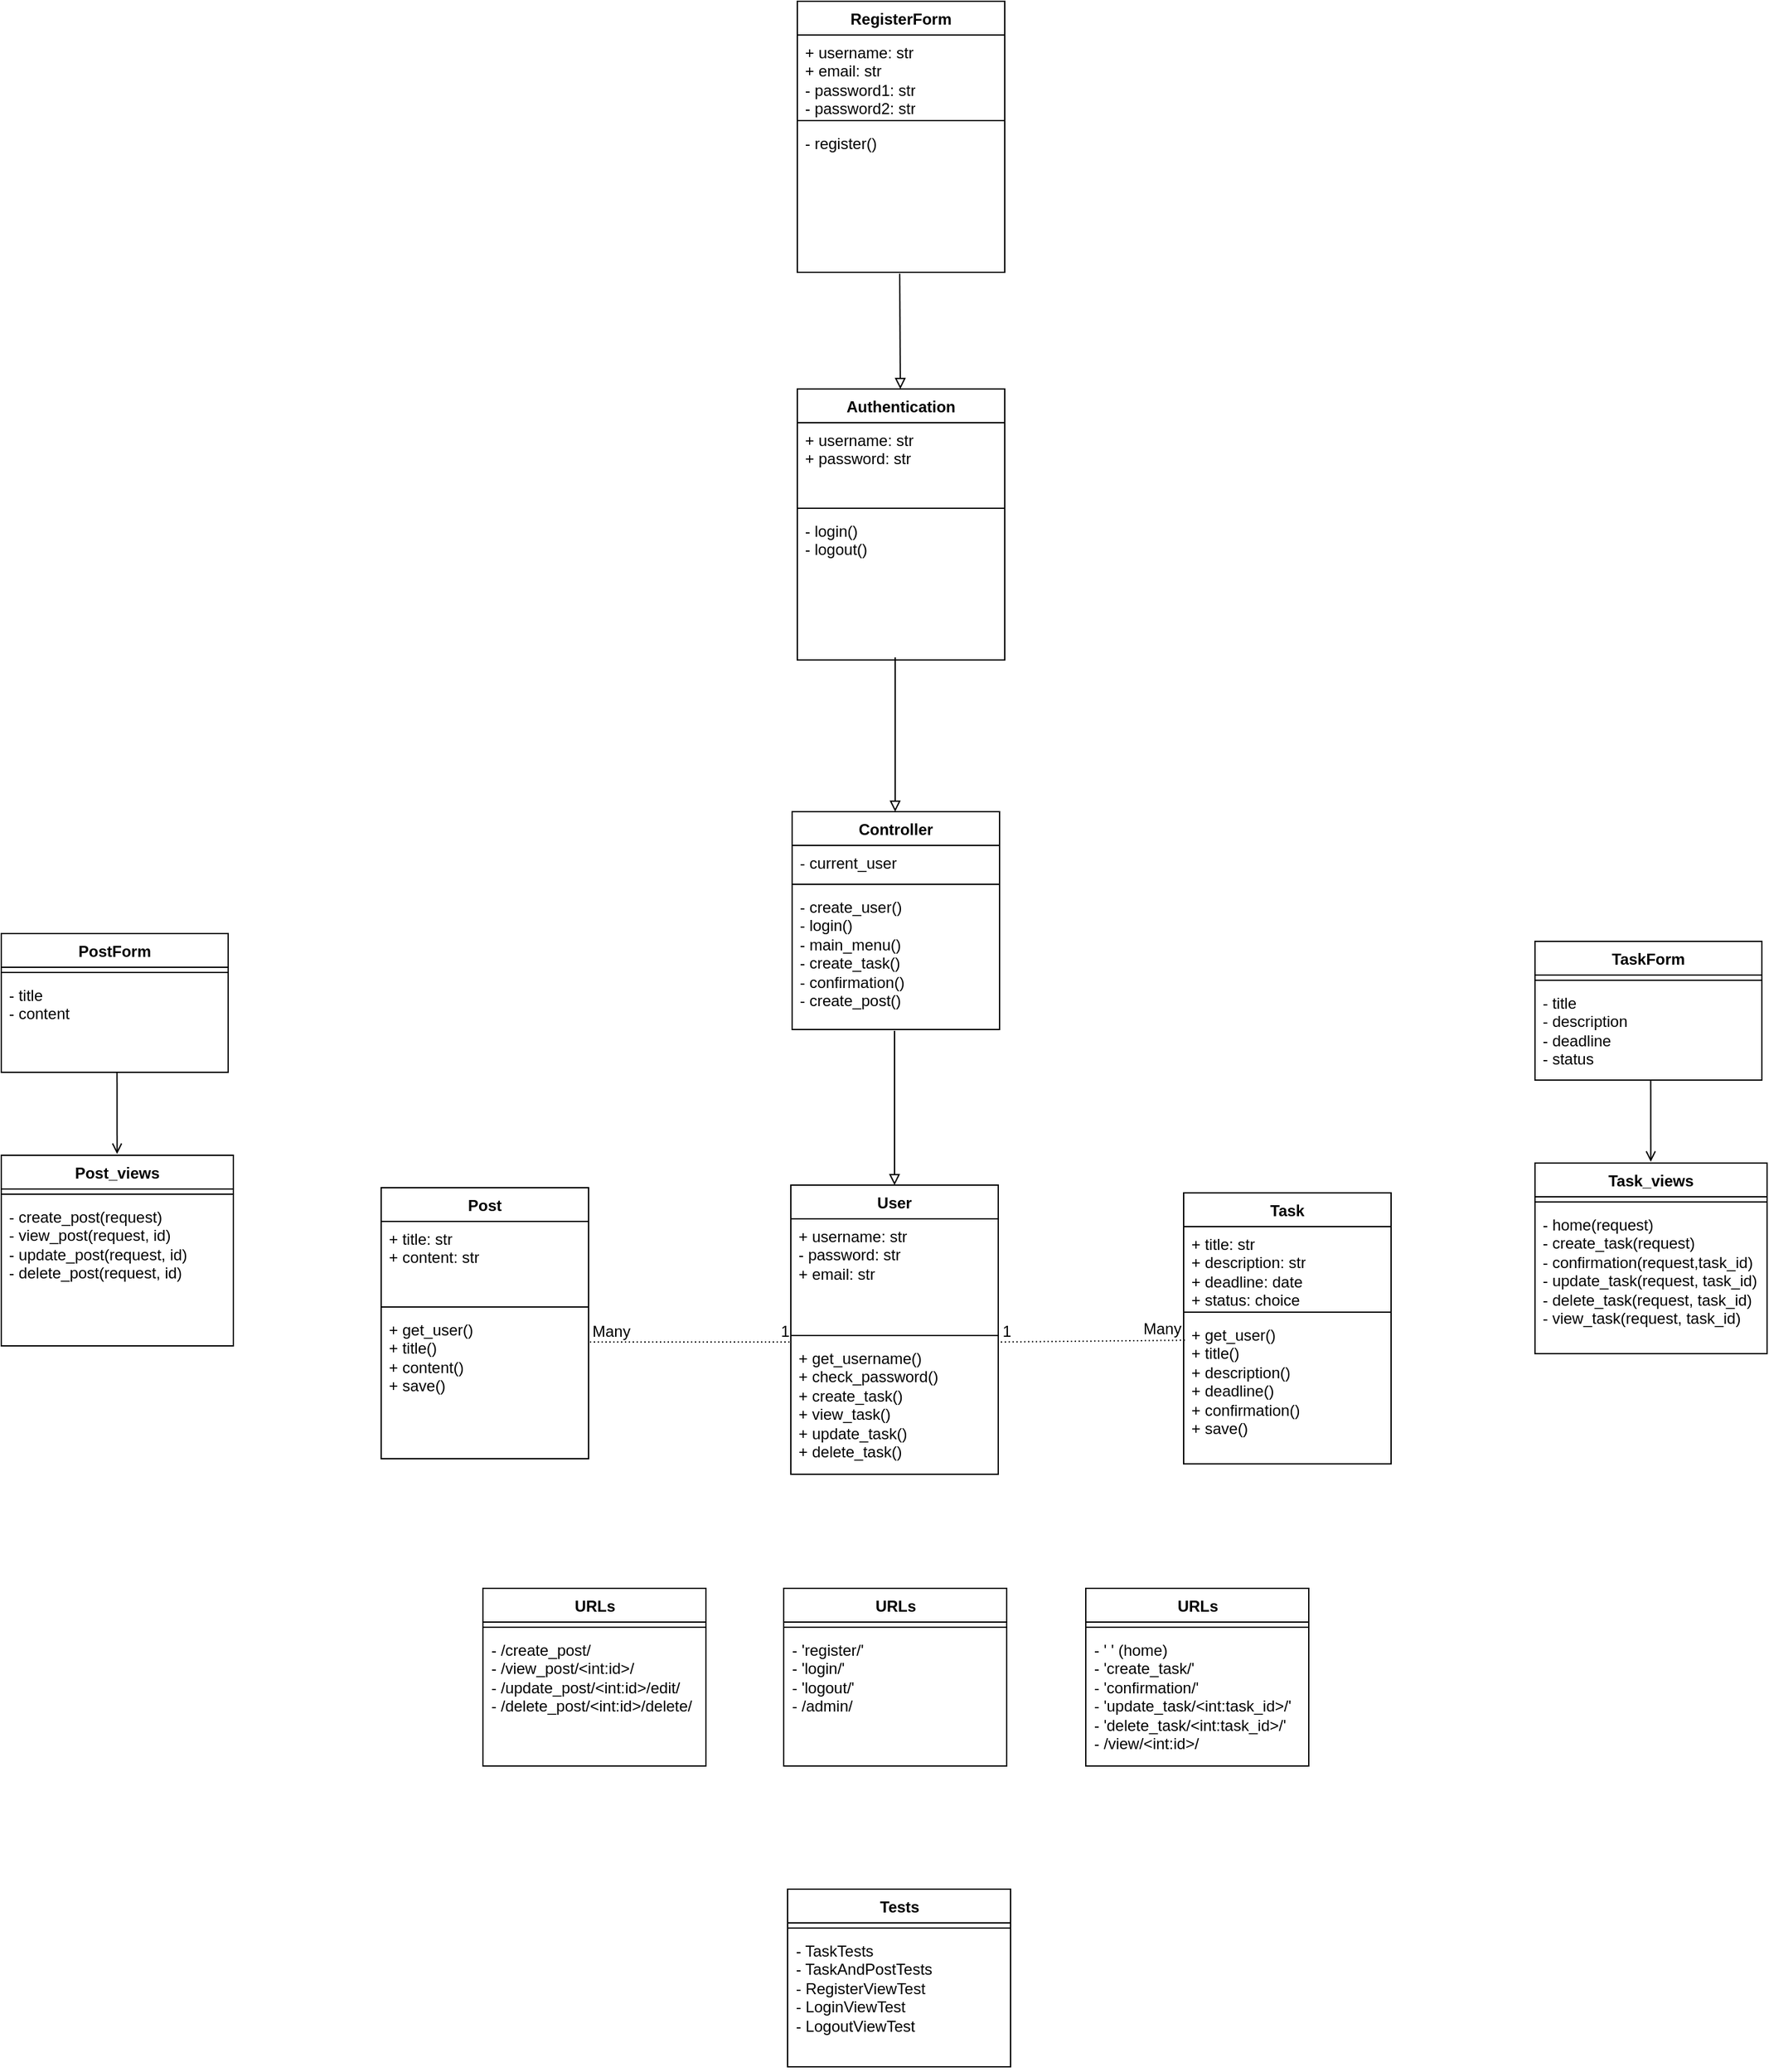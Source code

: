 <mxfile version="24.5.3" type="device">
  <diagram name="Page-1" id="KxFUunisI3KA-j2Cj4el">
    <mxGraphModel dx="2849" dy="1206" grid="0" gridSize="10" guides="1" tooltips="1" connect="1" arrows="1" fold="1" page="0" pageScale="1" pageWidth="850" pageHeight="1100" math="0" shadow="0">
      <root>
        <mxCell id="0" />
        <mxCell id="1" parent="0" />
        <mxCell id="E2yAKOlgApOKbNNjwcf9-5" value="Controller" style="swimlane;fontStyle=1;align=center;verticalAlign=top;childLayout=stackLayout;horizontal=1;startSize=26;horizontalStack=0;resizeParent=1;resizeParentMax=0;resizeLast=0;collapsible=1;marginBottom=0;whiteSpace=wrap;html=1;" parent="1" vertex="1">
          <mxGeometry x="159" y="716" width="160" height="168" as="geometry" />
        </mxCell>
        <mxCell id="E2yAKOlgApOKbNNjwcf9-6" value="- current_user" style="text;strokeColor=none;fillColor=none;align=left;verticalAlign=top;spacingLeft=4;spacingRight=4;overflow=hidden;rotatable=0;points=[[0,0.5],[1,0.5]];portConstraint=eastwest;whiteSpace=wrap;html=1;" parent="E2yAKOlgApOKbNNjwcf9-5" vertex="1">
          <mxGeometry y="26" width="160" height="26" as="geometry" />
        </mxCell>
        <mxCell id="E2yAKOlgApOKbNNjwcf9-7" value="" style="line;strokeWidth=1;fillColor=none;align=left;verticalAlign=middle;spacingTop=-1;spacingLeft=3;spacingRight=3;rotatable=0;labelPosition=right;points=[];portConstraint=eastwest;strokeColor=inherit;" parent="E2yAKOlgApOKbNNjwcf9-5" vertex="1">
          <mxGeometry y="52" width="160" height="8" as="geometry" />
        </mxCell>
        <mxCell id="E2yAKOlgApOKbNNjwcf9-8" value="&lt;div&gt;- create_user()&lt;span style=&quot;background-color: initial;&quot;&gt;&lt;br&gt;&lt;/span&gt;&lt;/div&gt;&lt;div&gt;&lt;span style=&quot;background-color: initial;&quot;&gt;- login()&lt;/span&gt;&lt;br&gt;&lt;/div&gt;&lt;div&gt;- main_menu()&lt;/div&gt;&lt;div&gt;- create_task()&lt;/div&gt;&lt;div&gt;- confirmation()&lt;/div&gt;&lt;div&gt;- create_post()&lt;/div&gt;&lt;div&gt;&lt;br&gt;&lt;/div&gt;" style="text;strokeColor=none;fillColor=none;align=left;verticalAlign=top;spacingLeft=4;spacingRight=4;overflow=hidden;rotatable=0;points=[[0,0.5],[1,0.5]];portConstraint=eastwest;whiteSpace=wrap;html=1;" parent="E2yAKOlgApOKbNNjwcf9-5" vertex="1">
          <mxGeometry y="60" width="160" height="108" as="geometry" />
        </mxCell>
        <mxCell id="E2yAKOlgApOKbNNjwcf9-13" value="User" style="swimlane;fontStyle=1;align=center;verticalAlign=top;childLayout=stackLayout;horizontal=1;startSize=26;horizontalStack=0;resizeParent=1;resizeParentMax=0;resizeLast=0;collapsible=1;marginBottom=0;whiteSpace=wrap;html=1;" parent="1" vertex="1">
          <mxGeometry x="158" y="1004" width="160" height="223" as="geometry" />
        </mxCell>
        <mxCell id="E2yAKOlgApOKbNNjwcf9-14" value="&lt;div&gt;+ username: str&lt;/div&gt;&lt;div&gt;- password: str&lt;/div&gt;&lt;div&gt;+ email: str &lt;/div&gt;&lt;div&gt;&lt;br&gt;&lt;/div&gt;" style="text;strokeColor=none;fillColor=none;align=left;verticalAlign=top;spacingLeft=4;spacingRight=4;overflow=hidden;rotatable=0;points=[[0,0.5],[1,0.5]];portConstraint=eastwest;whiteSpace=wrap;html=1;" parent="E2yAKOlgApOKbNNjwcf9-13" vertex="1">
          <mxGeometry y="26" width="160" height="86" as="geometry" />
        </mxCell>
        <mxCell id="E2yAKOlgApOKbNNjwcf9-15" value="" style="line;strokeWidth=1;fillColor=none;align=left;verticalAlign=middle;spacingTop=-1;spacingLeft=3;spacingRight=3;rotatable=0;labelPosition=right;points=[];portConstraint=eastwest;strokeColor=inherit;" parent="E2yAKOlgApOKbNNjwcf9-13" vertex="1">
          <mxGeometry y="112" width="160" height="8" as="geometry" />
        </mxCell>
        <mxCell id="E2yAKOlgApOKbNNjwcf9-16" value="&lt;div&gt;+ get_username()&lt;/div&gt;&lt;div&gt;&lt;span style=&quot;background-color: initial;&quot;&gt;+ check_password()&lt;/span&gt;&lt;br&gt;&lt;/div&gt;&lt;div&gt;&lt;span style=&quot;background-color: initial;&quot;&gt;+ create_task()&lt;/span&gt;&lt;br&gt;&lt;/div&gt;&lt;div&gt;+ view_task()&lt;/div&gt;&lt;div&gt;&lt;div&gt;&lt;span style=&quot;background-color: initial;&quot;&gt;+ update_task()&lt;/span&gt;&lt;br&gt;&lt;/div&gt;&lt;div&gt;+ delete_task()&lt;br&gt;&lt;/div&gt;&lt;/div&gt;" style="text;strokeColor=none;fillColor=none;align=left;verticalAlign=top;spacingLeft=4;spacingRight=4;overflow=hidden;rotatable=0;points=[[0,0.5],[1,0.5]];portConstraint=eastwest;whiteSpace=wrap;html=1;" parent="E2yAKOlgApOKbNNjwcf9-13" vertex="1">
          <mxGeometry y="120" width="160" height="103" as="geometry" />
        </mxCell>
        <mxCell id="E2yAKOlgApOKbNNjwcf9-21" value="Task" style="swimlane;fontStyle=1;align=center;verticalAlign=top;childLayout=stackLayout;horizontal=1;startSize=26;horizontalStack=0;resizeParent=1;resizeParentMax=0;resizeLast=0;collapsible=1;marginBottom=0;whiteSpace=wrap;html=1;" parent="1" vertex="1">
          <mxGeometry x="461" y="1010" width="160" height="209" as="geometry" />
        </mxCell>
        <mxCell id="E2yAKOlgApOKbNNjwcf9-22" value="&lt;div&gt;+ title: str&lt;/div&gt;&lt;div&gt;+ description: str&lt;/div&gt;&lt;div&gt;+ deadline: date&lt;br&gt;&lt;/div&gt;&lt;div&gt;+ status: choice&lt;br&gt;&lt;/div&gt;&lt;div&gt;&lt;br&gt;&lt;/div&gt;" style="text;strokeColor=none;fillColor=none;align=left;verticalAlign=top;spacingLeft=4;spacingRight=4;overflow=hidden;rotatable=0;points=[[0,0.5],[1,0.5]];portConstraint=eastwest;whiteSpace=wrap;html=1;" parent="E2yAKOlgApOKbNNjwcf9-21" vertex="1">
          <mxGeometry y="26" width="160" height="62" as="geometry" />
        </mxCell>
        <mxCell id="E2yAKOlgApOKbNNjwcf9-23" value="" style="line;strokeWidth=1;fillColor=none;align=left;verticalAlign=middle;spacingTop=-1;spacingLeft=3;spacingRight=3;rotatable=0;labelPosition=right;points=[];portConstraint=eastwest;strokeColor=inherit;" parent="E2yAKOlgApOKbNNjwcf9-21" vertex="1">
          <mxGeometry y="88" width="160" height="8" as="geometry" />
        </mxCell>
        <mxCell id="E2yAKOlgApOKbNNjwcf9-24" value="&lt;div&gt;&lt;div&gt;+ get_user()&lt;br&gt;&lt;/div&gt;&lt;div&gt;+ title()&lt;/div&gt;&lt;div&gt;+ description()&lt;/div&gt;&lt;div&gt;+ deadline()&lt;br&gt;&lt;/div&gt;&lt;div&gt;+ confirmation()&lt;br&gt;&lt;/div&gt;&lt;div&gt;&lt;span style=&quot;background-color: initial;&quot;&gt;+ save()&lt;/span&gt;&lt;br&gt;&lt;/div&gt;&lt;/div&gt;&lt;div&gt;&lt;br&gt;&lt;/div&gt;" style="text;strokeColor=none;fillColor=none;align=left;verticalAlign=top;spacingLeft=4;spacingRight=4;overflow=hidden;rotatable=0;points=[[0,0.5],[1,0.5]];portConstraint=eastwest;whiteSpace=wrap;html=1;" parent="E2yAKOlgApOKbNNjwcf9-21" vertex="1">
          <mxGeometry y="96" width="160" height="113" as="geometry" />
        </mxCell>
        <mxCell id="E2yAKOlgApOKbNNjwcf9-27" value="" style="endArrow=block;html=1;rounded=0;exitX=0.5;exitY=1;exitDx=0;exitDy=0;entryX=0.5;entryY=0;entryDx=0;entryDy=0;endFill=0;" parent="1" target="E2yAKOlgApOKbNNjwcf9-13" edge="1">
          <mxGeometry width="50" height="50" relative="1" as="geometry">
            <mxPoint x="238" y="885" as="sourcePoint" />
            <mxPoint x="64" y="973" as="targetPoint" />
          </mxGeometry>
        </mxCell>
        <mxCell id="M_4z1xcWnrcrxI7wYILl-14" value="" style="endArrow=none;html=1;rounded=0;dashed=1;dashPattern=1 2;exitX=0.006;exitY=0.156;exitDx=0;exitDy=0;exitPerimeter=0;" parent="1" source="E2yAKOlgApOKbNNjwcf9-24" edge="1">
          <mxGeometry relative="1" as="geometry">
            <mxPoint x="453" y="1125" as="sourcePoint" />
            <mxPoint x="319" y="1125" as="targetPoint" />
          </mxGeometry>
        </mxCell>
        <mxCell id="M_4z1xcWnrcrxI7wYILl-15" value="Many" style="resizable=0;html=1;whiteSpace=wrap;align=left;verticalAlign=bottom;" parent="M_4z1xcWnrcrxI7wYILl-14" connectable="0" vertex="1">
          <mxGeometry x="-1" relative="1" as="geometry">
            <mxPoint x="-34" as="offset" />
          </mxGeometry>
        </mxCell>
        <mxCell id="M_4z1xcWnrcrxI7wYILl-16" value="1" style="resizable=0;html=1;whiteSpace=wrap;align=right;verticalAlign=bottom;" parent="M_4z1xcWnrcrxI7wYILl-14" connectable="0" vertex="1">
          <mxGeometry x="1" relative="1" as="geometry">
            <mxPoint x="11" as="offset" />
          </mxGeometry>
        </mxCell>
        <mxCell id="ikzWXzJROYv2MbAgpShI-2" value="TaskForm" style="swimlane;fontStyle=1;align=center;verticalAlign=top;childLayout=stackLayout;horizontal=1;startSize=26;horizontalStack=0;resizeParent=1;resizeParentMax=0;resizeLast=0;collapsible=1;marginBottom=0;whiteSpace=wrap;html=1;" parent="1" vertex="1">
          <mxGeometry x="732" y="816" width="175" height="107" as="geometry" />
        </mxCell>
        <mxCell id="ikzWXzJROYv2MbAgpShI-3" value="" style="line;strokeWidth=1;fillColor=none;align=left;verticalAlign=middle;spacingTop=-1;spacingLeft=3;spacingRight=3;rotatable=0;labelPosition=right;points=[];portConstraint=eastwest;strokeColor=inherit;" parent="ikzWXzJROYv2MbAgpShI-2" vertex="1">
          <mxGeometry y="26" width="175" height="8" as="geometry" />
        </mxCell>
        <mxCell id="ikzWXzJROYv2MbAgpShI-4" value="&lt;div&gt;&lt;span class=&quot;hljs-operator&quot;&gt;-&lt;/span&gt; title&lt;/div&gt;&lt;div&gt;&lt;span class=&quot;hljs-operator&quot;&gt;-&lt;/span&gt; description&amp;nbsp;&lt;/div&gt;&lt;div&gt;&lt;span class=&quot;hljs-operator&quot;&gt;-&lt;/span&gt; deadline&amp;nbsp;&lt;/div&gt;&lt;div&gt;&lt;span class=&quot;hljs-operator&quot;&gt;-&lt;/span&gt; status&amp;nbsp; &amp;nbsp;&lt;br&gt;&lt;/div&gt;" style="text;strokeColor=none;fillColor=none;align=left;verticalAlign=top;spacingLeft=4;spacingRight=4;overflow=hidden;rotatable=0;points=[[0,0.5],[1,0.5]];portConstraint=eastwest;whiteSpace=wrap;html=1;" parent="ikzWXzJROYv2MbAgpShI-2" vertex="1">
          <mxGeometry y="34" width="175" height="73" as="geometry" />
        </mxCell>
        <mxCell id="ikzWXzJROYv2MbAgpShI-5" value="URLs" style="swimlane;fontStyle=1;align=center;verticalAlign=top;childLayout=stackLayout;horizontal=1;startSize=26;horizontalStack=0;resizeParent=1;resizeParentMax=0;resizeLast=0;collapsible=1;marginBottom=0;whiteSpace=wrap;html=1;" parent="1" vertex="1">
          <mxGeometry x="385.5" y="1315" width="172" height="137" as="geometry" />
        </mxCell>
        <mxCell id="ikzWXzJROYv2MbAgpShI-6" value="" style="line;strokeWidth=1;fillColor=none;align=left;verticalAlign=middle;spacingTop=-1;spacingLeft=3;spacingRight=3;rotatable=0;labelPosition=right;points=[];portConstraint=eastwest;strokeColor=inherit;" parent="ikzWXzJROYv2MbAgpShI-5" vertex="1">
          <mxGeometry y="26" width="172" height="8" as="geometry" />
        </mxCell>
        <mxCell id="ikzWXzJROYv2MbAgpShI-7" value="&lt;div&gt;- &#39; &#39; (home)&lt;br&gt;&lt;/div&gt;&lt;div&gt;&lt;span style=&quot;background-color: initial;&quot;&gt;- &#39;create_task/&#39;&lt;/span&gt;&lt;br&gt;&lt;/div&gt;&lt;div&gt;- &#39;confirmation/&#39;&lt;span style=&quot;background-color: initial;&quot;&gt;&lt;br&gt;&lt;/span&gt;&lt;/div&gt;&lt;div&gt;- &#39;update_task/&amp;lt;int:task_id&amp;gt;/&#39;&lt;br&gt;&lt;/div&gt;&lt;div&gt;- &#39;delete_task/&amp;lt;int:task_id&amp;gt;/&#39;&lt;/div&gt;&lt;div&gt;&lt;span style=&quot;background-color: initial;&quot; class=&quot;hljs-operator&quot;&gt;-&lt;/span&gt;&lt;span style=&quot;background-color: initial;&quot;&gt; &lt;/span&gt;&lt;span style=&quot;background-color: initial;&quot; class=&quot;hljs-operator&quot;&gt;/&lt;/span&gt;&lt;span style=&quot;background-color: initial;&quot; class=&quot;hljs-keyword&quot;&gt;view&lt;/span&gt;&lt;span style=&quot;background-color: initial;&quot; class=&quot;hljs-operator&quot;&gt;/&lt;/span&gt;&lt;span style=&quot;background-color: initial;&quot; class=&quot;hljs-operator&quot;&gt;&amp;lt;&lt;/span&gt;&lt;span style=&quot;background-color: initial;&quot; class=&quot;hljs-type&quot;&gt;int&lt;/span&gt;&lt;span style=&quot;background-color: initial;&quot;&gt;:id&lt;/span&gt;&lt;span style=&quot;background-color: initial;&quot; class=&quot;hljs-operator&quot;&gt;&amp;gt;&lt;/span&gt;&lt;span style=&quot;background-color: initial;&quot; class=&quot;hljs-operator&quot;&gt;/&lt;/span&gt;&amp;nbsp;&lt;br&gt;&lt;/div&gt;&lt;div&gt;&lt;br&gt;&lt;/div&gt;" style="text;strokeColor=none;fillColor=none;align=left;verticalAlign=top;spacingLeft=4;spacingRight=4;overflow=hidden;rotatable=0;points=[[0,0.5],[1,0.5]];portConstraint=eastwest;whiteSpace=wrap;html=1;" parent="ikzWXzJROYv2MbAgpShI-5" vertex="1">
          <mxGeometry y="34" width="172" height="103" as="geometry" />
        </mxCell>
        <mxCell id="ikzWXzJROYv2MbAgpShI-8" value="URLs" style="swimlane;fontStyle=1;align=center;verticalAlign=top;childLayout=stackLayout;horizontal=1;startSize=26;horizontalStack=0;resizeParent=1;resizeParentMax=0;resizeLast=0;collapsible=1;marginBottom=0;whiteSpace=wrap;html=1;" parent="1" vertex="1">
          <mxGeometry x="-79.5" y="1315" width="172" height="137" as="geometry" />
        </mxCell>
        <mxCell id="ikzWXzJROYv2MbAgpShI-9" value="" style="line;strokeWidth=1;fillColor=none;align=left;verticalAlign=middle;spacingTop=-1;spacingLeft=3;spacingRight=3;rotatable=0;labelPosition=right;points=[];portConstraint=eastwest;strokeColor=inherit;" parent="ikzWXzJROYv2MbAgpShI-8" vertex="1">
          <mxGeometry y="26" width="172" height="8" as="geometry" />
        </mxCell>
        <mxCell id="ikzWXzJROYv2MbAgpShI-10" value="&lt;span class=&quot;hljs-operator&quot;&gt;-&lt;/span&gt; &lt;span class=&quot;hljs-operator&quot;&gt;/&lt;/span&gt;create_post&lt;span class=&quot;hljs-operator&quot;&gt;/&lt;/span&gt;&lt;div&gt;&lt;span class=&quot;hljs-operator&quot;&gt;-&lt;/span&gt; &lt;span class=&quot;hljs-operator&quot;&gt;/&lt;/span&gt;view_post&lt;span class=&quot;hljs-operator&quot;&gt;/&lt;/span&gt;&lt;span class=&quot;hljs-operator&quot;&gt;&amp;lt;&lt;/span&gt;&lt;span class=&quot;hljs-type&quot;&gt;int&lt;/span&gt;:id&lt;span class=&quot;hljs-operator&quot;&gt;&amp;gt;&lt;/span&gt;&lt;span class=&quot;hljs-operator&quot;&gt;/&lt;/span&gt;&lt;/div&gt;&lt;div&gt;&lt;span class=&quot;hljs-operator&quot;&gt;-&lt;/span&gt; &lt;span class=&quot;hljs-operator&quot;&gt;/&lt;/span&gt;update_post&lt;span class=&quot;hljs-operator&quot;&gt;/&lt;/span&gt;&lt;span class=&quot;hljs-operator&quot;&gt;&amp;lt;&lt;/span&gt;&lt;span class=&quot;hljs-type&quot;&gt;int&lt;/span&gt;:id&lt;span class=&quot;hljs-operator&quot;&gt;&amp;gt;&lt;/span&gt;&lt;span class=&quot;hljs-operator&quot;&gt;/&lt;/span&gt;edit&lt;span class=&quot;hljs-operator&quot;&gt;/&lt;/span&gt;&lt;/div&gt;&lt;div&gt;&lt;span class=&quot;hljs-operator&quot;&gt;-&lt;/span&gt; &lt;span class=&quot;hljs-operator&quot;&gt;/&lt;/span&gt;delete_post&lt;span class=&quot;hljs-operator&quot;&gt;/&lt;/span&gt;&lt;span class=&quot;hljs-operator&quot;&gt;&amp;lt;&lt;/span&gt;&lt;span class=&quot;hljs-type&quot;&gt;int&lt;/span&gt;:id&lt;span class=&quot;hljs-operator&quot;&gt;&amp;gt;&lt;/span&gt;&lt;span class=&quot;hljs-operator&quot;&gt;/&lt;/span&gt;&lt;span class=&quot;hljs-keyword&quot;&gt;delete&lt;/span&gt;&lt;span class=&quot;hljs-operator&quot;&gt;/&lt;/span&gt;&lt;br&gt;&lt;/div&gt;" style="text;strokeColor=none;fillColor=none;align=left;verticalAlign=top;spacingLeft=4;spacingRight=4;overflow=hidden;rotatable=0;points=[[0,0.5],[1,0.5]];portConstraint=eastwest;whiteSpace=wrap;html=1;" parent="ikzWXzJROYv2MbAgpShI-8" vertex="1">
          <mxGeometry y="34" width="172" height="103" as="geometry" />
        </mxCell>
        <mxCell id="ikzWXzJROYv2MbAgpShI-21" value="Authentication" style="swimlane;fontStyle=1;align=center;verticalAlign=top;childLayout=stackLayout;horizontal=1;startSize=26;horizontalStack=0;resizeParent=1;resizeParentMax=0;resizeLast=0;collapsible=1;marginBottom=0;whiteSpace=wrap;html=1;" parent="1" vertex="1">
          <mxGeometry x="163.0" y="390" width="160" height="209" as="geometry" />
        </mxCell>
        <mxCell id="ikzWXzJROYv2MbAgpShI-22" value="&lt;div&gt;+ username: str&lt;/div&gt;&lt;div&gt;&lt;span style=&quot;background-color: initial;&quot;&gt;+ password: str&lt;/span&gt;&lt;br&gt;&lt;/div&gt;&lt;div&gt;&lt;br&gt;&lt;/div&gt;&lt;div&gt;&lt;br&gt;&lt;/div&gt;" style="text;strokeColor=none;fillColor=none;align=left;verticalAlign=top;spacingLeft=4;spacingRight=4;overflow=hidden;rotatable=0;points=[[0,0.5],[1,0.5]];portConstraint=eastwest;whiteSpace=wrap;html=1;" parent="ikzWXzJROYv2MbAgpShI-21" vertex="1">
          <mxGeometry y="26" width="160" height="62" as="geometry" />
        </mxCell>
        <mxCell id="ikzWXzJROYv2MbAgpShI-23" value="" style="line;strokeWidth=1;fillColor=none;align=left;verticalAlign=middle;spacingTop=-1;spacingLeft=3;spacingRight=3;rotatable=0;labelPosition=right;points=[];portConstraint=eastwest;strokeColor=inherit;" parent="ikzWXzJROYv2MbAgpShI-21" vertex="1">
          <mxGeometry y="88" width="160" height="8" as="geometry" />
        </mxCell>
        <mxCell id="ikzWXzJROYv2MbAgpShI-24" value="&lt;div&gt;&lt;div&gt;- login()&lt;br&gt;&lt;/div&gt;&lt;/div&gt;&lt;div&gt;- logout()&lt;/div&gt;&lt;div&gt;&lt;br&gt;&lt;/div&gt;" style="text;strokeColor=none;fillColor=none;align=left;verticalAlign=top;spacingLeft=4;spacingRight=4;overflow=hidden;rotatable=0;points=[[0,0.5],[1,0.5]];portConstraint=eastwest;whiteSpace=wrap;html=1;" parent="ikzWXzJROYv2MbAgpShI-21" vertex="1">
          <mxGeometry y="96" width="160" height="113" as="geometry" />
        </mxCell>
        <mxCell id="PPIUtVPLkvScaBUslXsK-1" value="Post" style="swimlane;fontStyle=1;align=center;verticalAlign=top;childLayout=stackLayout;horizontal=1;startSize=26;horizontalStack=0;resizeParent=1;resizeParentMax=0;resizeLast=0;collapsible=1;marginBottom=0;whiteSpace=wrap;html=1;" parent="1" vertex="1">
          <mxGeometry x="-158" y="1006" width="160" height="209" as="geometry" />
        </mxCell>
        <mxCell id="PPIUtVPLkvScaBUslXsK-2" value="&lt;div&gt;+ title: str&lt;/div&gt;&lt;div&gt;+ content: str&lt;/div&gt;&lt;div&gt;&lt;br&gt;&lt;/div&gt;" style="text;strokeColor=none;fillColor=none;align=left;verticalAlign=top;spacingLeft=4;spacingRight=4;overflow=hidden;rotatable=0;points=[[0,0.5],[1,0.5]];portConstraint=eastwest;whiteSpace=wrap;html=1;" parent="PPIUtVPLkvScaBUslXsK-1" vertex="1">
          <mxGeometry y="26" width="160" height="62" as="geometry" />
        </mxCell>
        <mxCell id="PPIUtVPLkvScaBUslXsK-3" value="" style="line;strokeWidth=1;fillColor=none;align=left;verticalAlign=middle;spacingTop=-1;spacingLeft=3;spacingRight=3;rotatable=0;labelPosition=right;points=[];portConstraint=eastwest;strokeColor=inherit;" parent="PPIUtVPLkvScaBUslXsK-1" vertex="1">
          <mxGeometry y="88" width="160" height="8" as="geometry" />
        </mxCell>
        <mxCell id="PPIUtVPLkvScaBUslXsK-4" value="&lt;div&gt;+ get_user()&lt;/div&gt;&lt;div&gt;+ title()&lt;/div&gt;&lt;div&gt;&lt;span style=&quot;background-color: initial;&quot;&gt;+ content()&lt;/span&gt;&lt;br&gt;&lt;/div&gt;&lt;div&gt;&lt;span style=&quot;background-color: initial;&quot;&gt;+ save()&lt;/span&gt;&lt;br&gt;&lt;/div&gt;&lt;div&gt;&lt;br&gt;&lt;/div&gt;" style="text;strokeColor=none;fillColor=none;align=left;verticalAlign=top;spacingLeft=4;spacingRight=4;overflow=hidden;rotatable=0;points=[[0,0.5],[1,0.5]];portConstraint=eastwest;whiteSpace=wrap;html=1;" parent="PPIUtVPLkvScaBUslXsK-1" vertex="1">
          <mxGeometry y="96" width="160" height="113" as="geometry" />
        </mxCell>
        <mxCell id="PPIUtVPLkvScaBUslXsK-5" value="" style="endArrow=none;html=1;rounded=0;dashed=1;dashPattern=1 2;" parent="1" edge="1">
          <mxGeometry relative="1" as="geometry">
            <mxPoint x="3" y="1125" as="sourcePoint" />
            <mxPoint x="158" y="1125" as="targetPoint" />
          </mxGeometry>
        </mxCell>
        <mxCell id="PPIUtVPLkvScaBUslXsK-6" value="Many" style="resizable=0;html=1;whiteSpace=wrap;align=left;verticalAlign=bottom;" parent="PPIUtVPLkvScaBUslXsK-5" connectable="0" vertex="1">
          <mxGeometry x="-1" relative="1" as="geometry" />
        </mxCell>
        <mxCell id="PPIUtVPLkvScaBUslXsK-7" value="1" style="resizable=0;html=1;whiteSpace=wrap;align=right;verticalAlign=bottom;" parent="PPIUtVPLkvScaBUslXsK-5" connectable="0" vertex="1">
          <mxGeometry x="1" relative="1" as="geometry" />
        </mxCell>
        <mxCell id="PPIUtVPLkvScaBUslXsK-18" value="Task_views" style="swimlane;fontStyle=1;align=center;verticalAlign=top;childLayout=stackLayout;horizontal=1;startSize=26;horizontalStack=0;resizeParent=1;resizeParentMax=0;resizeLast=0;collapsible=1;marginBottom=0;whiteSpace=wrap;html=1;" parent="1" vertex="1">
          <mxGeometry x="732" y="987" width="179" height="147" as="geometry" />
        </mxCell>
        <mxCell id="PPIUtVPLkvScaBUslXsK-19" value="" style="line;strokeWidth=1;fillColor=none;align=left;verticalAlign=middle;spacingTop=-1;spacingLeft=3;spacingRight=3;rotatable=0;labelPosition=right;points=[];portConstraint=eastwest;strokeColor=inherit;" parent="PPIUtVPLkvScaBUslXsK-18" vertex="1">
          <mxGeometry y="26" width="179" height="8" as="geometry" />
        </mxCell>
        <mxCell id="PPIUtVPLkvScaBUslXsK-20" value="&lt;div&gt;&lt;span class=&quot;hljs-operator&quot;&gt;-&lt;/span&gt; home(request)&lt;/div&gt;&lt;div&gt;&lt;span class=&quot;hljs-operator&quot;&gt;-&lt;/span&gt; create_task(request)&lt;/div&gt;&lt;div&gt;&lt;span class=&quot;hljs-operator&quot;&gt;-&lt;/span&gt; confirmation(request,task_id)&lt;br&gt;&lt;span class=&quot;hljs-operator&quot;&gt;-&lt;/span&gt; update_task(request,&amp;nbsp;task_id)&lt;br&gt;&lt;span class=&quot;hljs-operator&quot;&gt;-&lt;/span&gt; delete_task(request,&amp;nbsp;task_id)&lt;br&gt;&lt;span class=&quot;hljs-operator&quot;&gt;-&lt;/span&gt; view_task(request, task_id)&lt;br&gt;&lt;/div&gt;" style="text;strokeColor=none;fillColor=none;align=left;verticalAlign=top;spacingLeft=4;spacingRight=4;overflow=hidden;rotatable=0;points=[[0,0.5],[1,0.5]];portConstraint=eastwest;whiteSpace=wrap;html=1;" parent="PPIUtVPLkvScaBUslXsK-18" vertex="1">
          <mxGeometry y="34" width="179" height="113" as="geometry" />
        </mxCell>
        <mxCell id="PPIUtVPLkvScaBUslXsK-21" value="" style="endArrow=none;html=1;rounded=0;entryX=0.491;entryY=1.007;entryDx=0;entryDy=0;exitX=0.5;exitY=0;exitDx=0;exitDy=0;startArrow=open;startFill=0;entryPerimeter=0;" parent="1" edge="1">
          <mxGeometry width="50" height="50" relative="1" as="geometry">
            <mxPoint x="821.311" y="986" as="sourcePoint" />
            <mxPoint x="821.26" y="923" as="targetPoint" />
          </mxGeometry>
        </mxCell>
        <mxCell id="PPIUtVPLkvScaBUslXsK-22" value="PostForm" style="swimlane;fontStyle=1;align=center;verticalAlign=top;childLayout=stackLayout;horizontal=1;startSize=26;horizontalStack=0;resizeParent=1;resizeParentMax=0;resizeLast=0;collapsible=1;marginBottom=0;whiteSpace=wrap;html=1;" parent="1" vertex="1">
          <mxGeometry x="-451" y="810" width="175" height="107" as="geometry" />
        </mxCell>
        <mxCell id="PPIUtVPLkvScaBUslXsK-23" value="" style="line;strokeWidth=1;fillColor=none;align=left;verticalAlign=middle;spacingTop=-1;spacingLeft=3;spacingRight=3;rotatable=0;labelPosition=right;points=[];portConstraint=eastwest;strokeColor=inherit;" parent="PPIUtVPLkvScaBUslXsK-22" vertex="1">
          <mxGeometry y="26" width="175" height="8" as="geometry" />
        </mxCell>
        <mxCell id="PPIUtVPLkvScaBUslXsK-24" value="&lt;div&gt;&lt;span class=&quot;hljs-operator&quot;&gt;-&lt;/span&gt; title&lt;/div&gt;&lt;div&gt;&lt;span class=&quot;hljs-operator&quot;&gt;-&lt;/span&gt;&amp;nbsp;content&lt;span style=&quot;background-color: initial;&quot;&gt;&amp;nbsp;&amp;nbsp;&lt;/span&gt;&lt;/div&gt;" style="text;strokeColor=none;fillColor=none;align=left;verticalAlign=top;spacingLeft=4;spacingRight=4;overflow=hidden;rotatable=0;points=[[0,0.5],[1,0.5]];portConstraint=eastwest;whiteSpace=wrap;html=1;" parent="PPIUtVPLkvScaBUslXsK-22" vertex="1">
          <mxGeometry y="34" width="175" height="73" as="geometry" />
        </mxCell>
        <mxCell id="PPIUtVPLkvScaBUslXsK-25" value="Post_views" style="swimlane;fontStyle=1;align=center;verticalAlign=top;childLayout=stackLayout;horizontal=1;startSize=26;horizontalStack=0;resizeParent=1;resizeParentMax=0;resizeLast=0;collapsible=1;marginBottom=0;whiteSpace=wrap;html=1;" parent="1" vertex="1">
          <mxGeometry x="-451" y="981" width="179" height="147" as="geometry" />
        </mxCell>
        <mxCell id="PPIUtVPLkvScaBUslXsK-26" value="" style="line;strokeWidth=1;fillColor=none;align=left;verticalAlign=middle;spacingTop=-1;spacingLeft=3;spacingRight=3;rotatable=0;labelPosition=right;points=[];portConstraint=eastwest;strokeColor=inherit;" parent="PPIUtVPLkvScaBUslXsK-25" vertex="1">
          <mxGeometry y="26" width="179" height="8" as="geometry" />
        </mxCell>
        <mxCell id="PPIUtVPLkvScaBUslXsK-27" value="&lt;div&gt;&lt;span class=&quot;hljs-operator&quot;&gt;-&lt;/span&gt; create_post(request)&lt;/div&gt;&lt;div&gt;&lt;span class=&quot;hljs-operator&quot;&gt;-&lt;/span&gt; view_post(request, id)&lt;/div&gt;&lt;div&gt;&lt;span class=&quot;hljs-operator&quot;&gt;-&lt;/span&gt; update_post(request, id)&lt;/div&gt;&lt;div&gt;&lt;span class=&quot;hljs-operator&quot;&gt;-&lt;/span&gt; delete_post(request, id)&lt;br&gt;&lt;/div&gt;" style="text;strokeColor=none;fillColor=none;align=left;verticalAlign=top;spacingLeft=4;spacingRight=4;overflow=hidden;rotatable=0;points=[[0,0.5],[1,0.5]];portConstraint=eastwest;whiteSpace=wrap;html=1;" parent="PPIUtVPLkvScaBUslXsK-25" vertex="1">
          <mxGeometry y="34" width="179" height="113" as="geometry" />
        </mxCell>
        <mxCell id="PPIUtVPLkvScaBUslXsK-28" value="" style="endArrow=none;html=1;rounded=0;entryX=0.491;entryY=1.007;entryDx=0;entryDy=0;exitX=0.5;exitY=0;exitDx=0;exitDy=0;startArrow=open;startFill=0;entryPerimeter=0;" parent="1" edge="1">
          <mxGeometry width="50" height="50" relative="1" as="geometry">
            <mxPoint x="-361.689" y="980" as="sourcePoint" />
            <mxPoint x="-361.74" y="917" as="targetPoint" />
          </mxGeometry>
        </mxCell>
        <mxCell id="PPIUtVPLkvScaBUslXsK-38" value="RegisterForm" style="swimlane;fontStyle=1;align=center;verticalAlign=top;childLayout=stackLayout;horizontal=1;startSize=26;horizontalStack=0;resizeParent=1;resizeParentMax=0;resizeLast=0;collapsible=1;marginBottom=0;whiteSpace=wrap;html=1;" parent="1" vertex="1">
          <mxGeometry x="163.0" y="91" width="160" height="209" as="geometry" />
        </mxCell>
        <mxCell id="PPIUtVPLkvScaBUslXsK-39" value="&lt;div&gt;+ username: str&lt;/div&gt;&lt;div&gt;+ email: str&lt;/div&gt;&lt;div&gt;- password1: str&lt;br&gt;&lt;/div&gt;&lt;div&gt;- password2: str&lt;br&gt;&lt;/div&gt;&lt;div&gt;&lt;br&gt;&lt;/div&gt;&lt;div&gt;&lt;br&gt;&lt;/div&gt;" style="text;strokeColor=none;fillColor=none;align=left;verticalAlign=top;spacingLeft=4;spacingRight=4;overflow=hidden;rotatable=0;points=[[0,0.5],[1,0.5]];portConstraint=eastwest;whiteSpace=wrap;html=1;" parent="PPIUtVPLkvScaBUslXsK-38" vertex="1">
          <mxGeometry y="26" width="160" height="62" as="geometry" />
        </mxCell>
        <mxCell id="PPIUtVPLkvScaBUslXsK-40" value="" style="line;strokeWidth=1;fillColor=none;align=left;verticalAlign=middle;spacingTop=-1;spacingLeft=3;spacingRight=3;rotatable=0;labelPosition=right;points=[];portConstraint=eastwest;strokeColor=inherit;" parent="PPIUtVPLkvScaBUslXsK-38" vertex="1">
          <mxGeometry y="88" width="160" height="8" as="geometry" />
        </mxCell>
        <mxCell id="PPIUtVPLkvScaBUslXsK-41" value="&lt;div&gt;&lt;span style=&quot;background-color: initial;&quot;&gt;- register()&lt;/span&gt;&lt;br&gt;&lt;/div&gt;" style="text;strokeColor=none;fillColor=none;align=left;verticalAlign=top;spacingLeft=4;spacingRight=4;overflow=hidden;rotatable=0;points=[[0,0.5],[1,0.5]];portConstraint=eastwest;whiteSpace=wrap;html=1;" parent="PPIUtVPLkvScaBUslXsK-38" vertex="1">
          <mxGeometry y="96" width="160" height="113" as="geometry" />
        </mxCell>
        <mxCell id="PPIUtVPLkvScaBUslXsK-43" value="" style="endArrow=block;html=1;rounded=0;entryX=0.5;entryY=0;entryDx=0;entryDy=0;endFill=0;" parent="PPIUtVPLkvScaBUslXsK-38" edge="1">
          <mxGeometry width="50" height="50" relative="1" as="geometry">
            <mxPoint x="79.0" y="210" as="sourcePoint" />
            <mxPoint x="79.47" y="299" as="targetPoint" />
          </mxGeometry>
        </mxCell>
        <mxCell id="PPIUtVPLkvScaBUslXsK-42" value="" style="endArrow=block;html=1;rounded=0;exitX=0.5;exitY=1;exitDx=0;exitDy=0;entryX=0.5;entryY=0;entryDx=0;entryDy=0;endFill=0;" parent="1" edge="1">
          <mxGeometry width="50" height="50" relative="1" as="geometry">
            <mxPoint x="238.47" y="597" as="sourcePoint" />
            <mxPoint x="238.47" y="716" as="targetPoint" />
          </mxGeometry>
        </mxCell>
        <mxCell id="PPIUtVPLkvScaBUslXsK-44" value="URLs" style="swimlane;fontStyle=1;align=center;verticalAlign=top;childLayout=stackLayout;horizontal=1;startSize=26;horizontalStack=0;resizeParent=1;resizeParentMax=0;resizeLast=0;collapsible=1;marginBottom=0;whiteSpace=wrap;html=1;" parent="1" vertex="1">
          <mxGeometry x="152.5" y="1315" width="172" height="137" as="geometry" />
        </mxCell>
        <mxCell id="PPIUtVPLkvScaBUslXsK-45" value="" style="line;strokeWidth=1;fillColor=none;align=left;verticalAlign=middle;spacingTop=-1;spacingLeft=3;spacingRight=3;rotatable=0;labelPosition=right;points=[];portConstraint=eastwest;strokeColor=inherit;" parent="PPIUtVPLkvScaBUslXsK-44" vertex="1">
          <mxGeometry y="26" width="172" height="8" as="geometry" />
        </mxCell>
        <mxCell id="PPIUtVPLkvScaBUslXsK-46" value="&lt;div&gt;- &#39;register/&#39;&lt;/div&gt;&lt;div&gt;- &#39;login/&#39;&lt;/div&gt;&lt;div&gt;- &#39;logout/&#39;&lt;/div&gt;&lt;div&gt;&lt;span class=&quot;hljs-operator&quot;&gt;-&lt;/span&gt; &lt;span class=&quot;hljs-operator&quot;&gt;/&lt;/span&gt;admin&lt;span class=&quot;hljs-operator&quot;&gt;/&lt;/span&gt;&lt;br&gt;&lt;/div&gt;" style="text;strokeColor=none;fillColor=none;align=left;verticalAlign=top;spacingLeft=4;spacingRight=4;overflow=hidden;rotatable=0;points=[[0,0.5],[1,0.5]];portConstraint=eastwest;whiteSpace=wrap;html=1;" parent="PPIUtVPLkvScaBUslXsK-44" vertex="1">
          <mxGeometry y="34" width="172" height="103" as="geometry" />
        </mxCell>
        <mxCell id="PPIUtVPLkvScaBUslXsK-47" value="Tests" style="swimlane;fontStyle=1;align=center;verticalAlign=top;childLayout=stackLayout;horizontal=1;startSize=26;horizontalStack=0;resizeParent=1;resizeParentMax=0;resizeLast=0;collapsible=1;marginBottom=0;whiteSpace=wrap;html=1;" parent="1" vertex="1">
          <mxGeometry x="155.5" y="1547" width="172" height="137" as="geometry" />
        </mxCell>
        <mxCell id="PPIUtVPLkvScaBUslXsK-48" value="" style="line;strokeWidth=1;fillColor=none;align=left;verticalAlign=middle;spacingTop=-1;spacingLeft=3;spacingRight=3;rotatable=0;labelPosition=right;points=[];portConstraint=eastwest;strokeColor=inherit;" parent="PPIUtVPLkvScaBUslXsK-47" vertex="1">
          <mxGeometry y="26" width="172" height="8" as="geometry" />
        </mxCell>
        <mxCell id="PPIUtVPLkvScaBUslXsK-49" value="&lt;div&gt;&lt;span class=&quot;hljs-operator&quot;&gt;-&lt;/span&gt; TaskTests&lt;/div&gt;&lt;div&gt;&lt;span class=&quot;hljs-operator&quot;&gt;-&lt;/span&gt; TaskAndPostTests&lt;/div&gt;&lt;div&gt;&lt;span class=&quot;hljs-operator&quot;&gt;-&lt;/span&gt; RegisterViewTest&lt;/div&gt;&lt;div&gt;&lt;span class=&quot;hljs-operator&quot;&gt;-&lt;/span&gt; LoginViewTest&lt;/div&gt;&lt;div&gt;&lt;span class=&quot;hljs-operator&quot;&gt;-&lt;/span&gt; LogoutViewTest&amp;nbsp;&amp;nbsp;&lt;br&gt;&lt;/div&gt;" style="text;strokeColor=none;fillColor=none;align=left;verticalAlign=top;spacingLeft=4;spacingRight=4;overflow=hidden;rotatable=0;points=[[0,0.5],[1,0.5]];portConstraint=eastwest;whiteSpace=wrap;html=1;" parent="PPIUtVPLkvScaBUslXsK-47" vertex="1">
          <mxGeometry y="34" width="172" height="103" as="geometry" />
        </mxCell>
      </root>
    </mxGraphModel>
  </diagram>
</mxfile>
